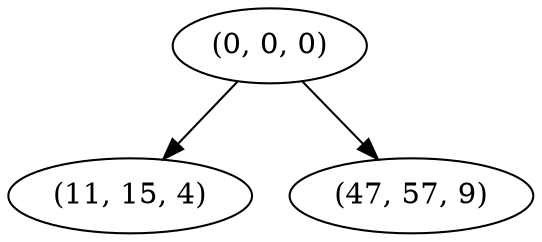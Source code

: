 digraph tree {
    "(0, 0, 0)";
    "(11, 15, 4)";
    "(47, 57, 9)";
    "(0, 0, 0)" -> "(11, 15, 4)";
    "(0, 0, 0)" -> "(47, 57, 9)";
}
